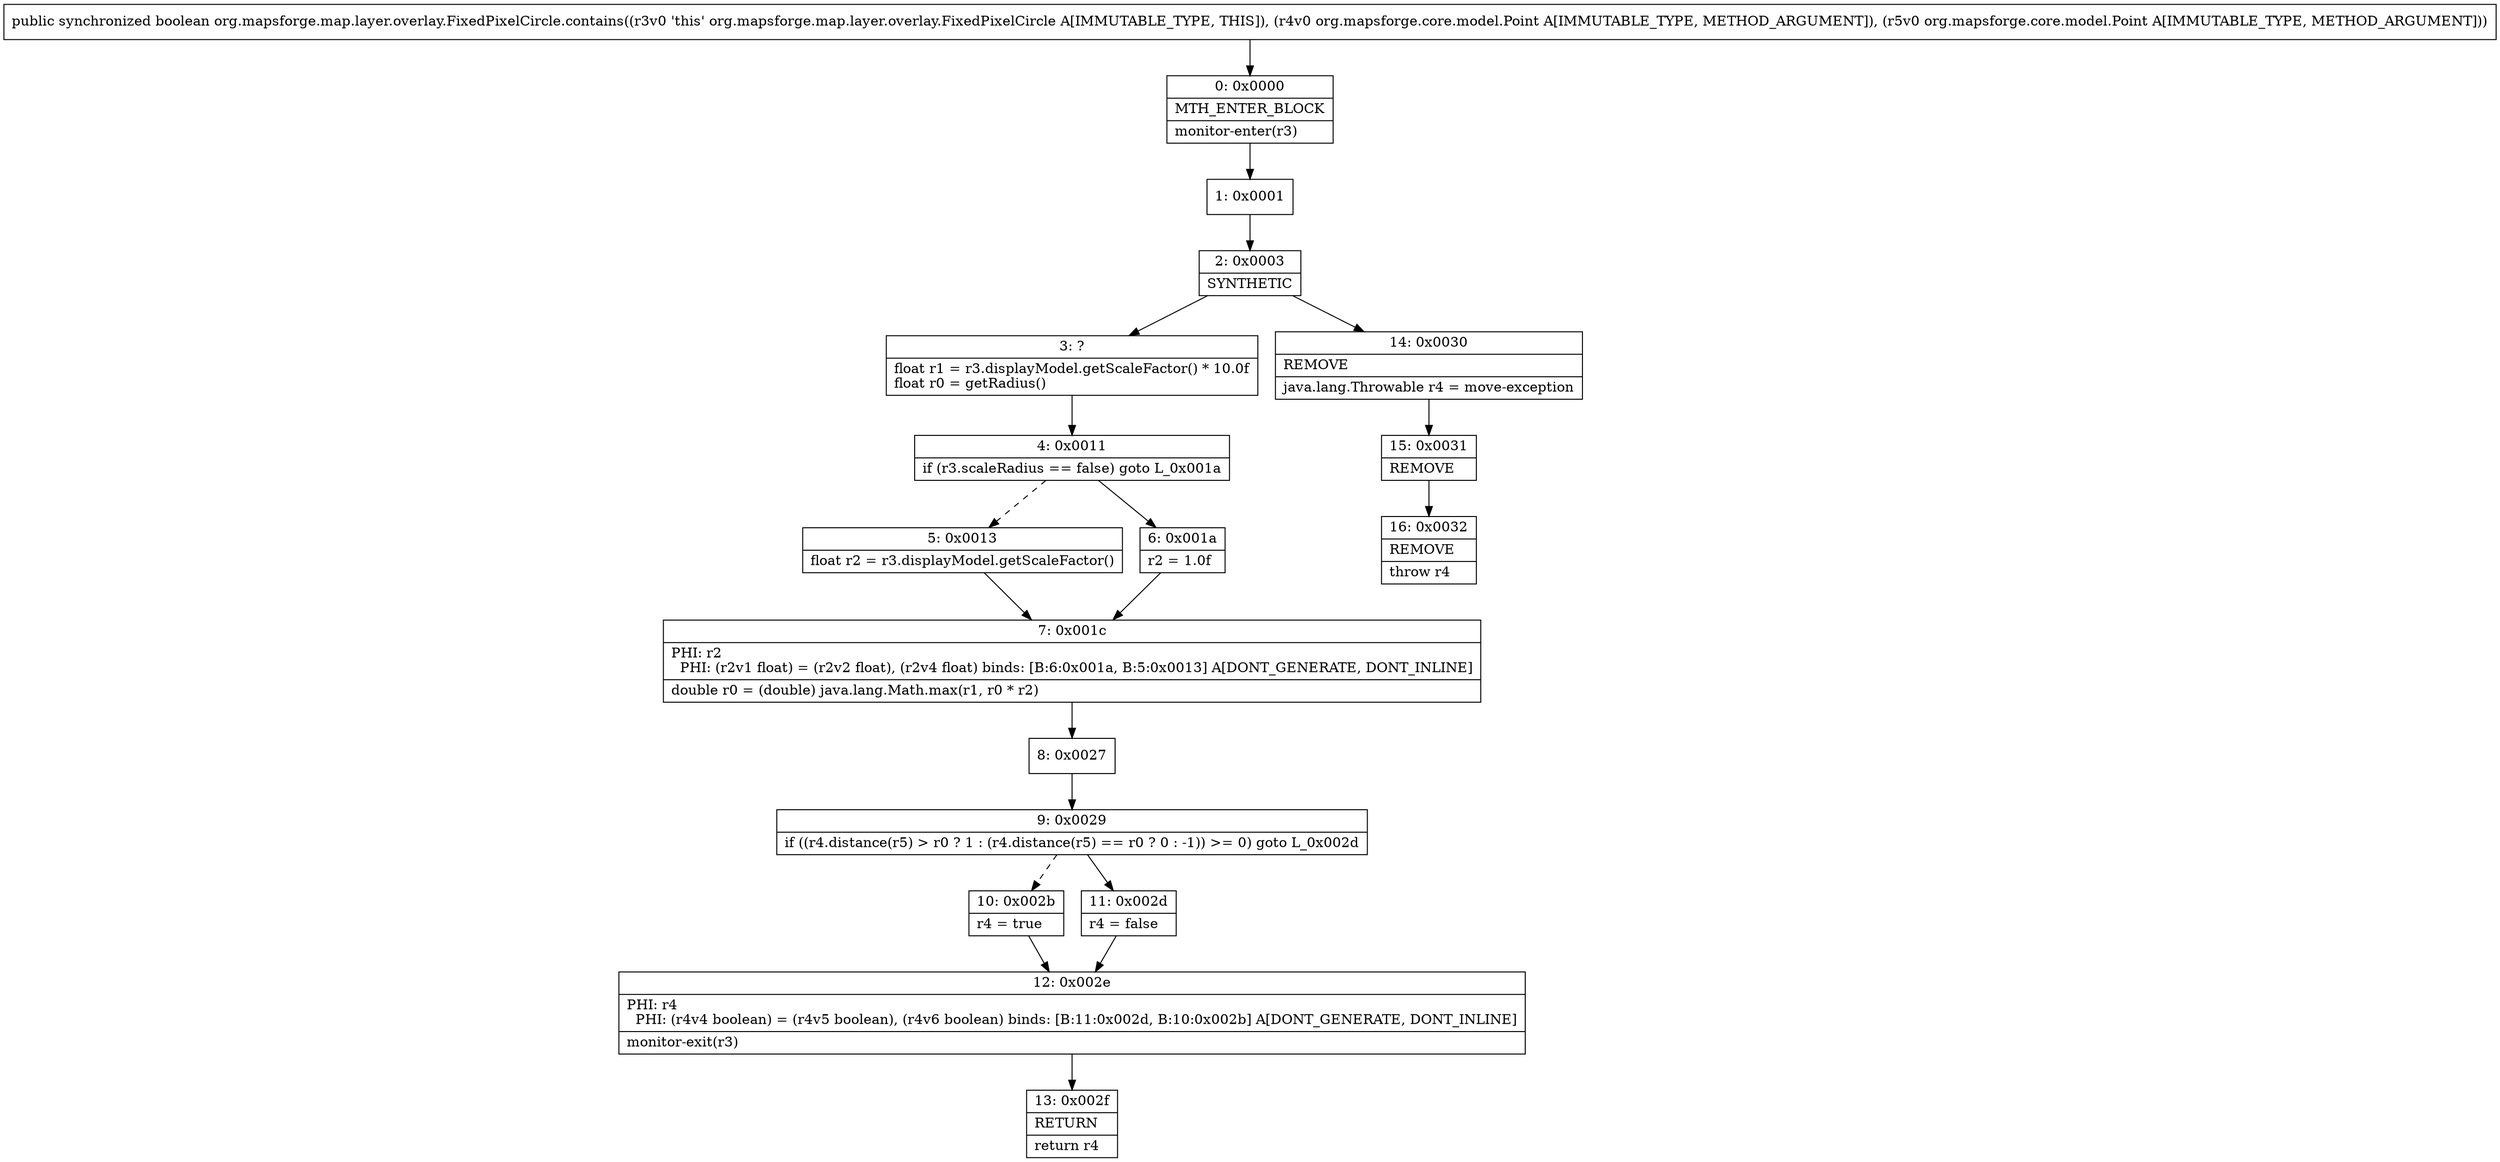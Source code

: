 digraph "CFG fororg.mapsforge.map.layer.overlay.FixedPixelCircle.contains(Lorg\/mapsforge\/core\/model\/Point;Lorg\/mapsforge\/core\/model\/Point;)Z" {
Node_0 [shape=record,label="{0\:\ 0x0000|MTH_ENTER_BLOCK\l|monitor\-enter(r3)\l}"];
Node_1 [shape=record,label="{1\:\ 0x0001}"];
Node_2 [shape=record,label="{2\:\ 0x0003|SYNTHETIC\l}"];
Node_3 [shape=record,label="{3\:\ ?|float r1 = r3.displayModel.getScaleFactor() * 10.0f\lfloat r0 = getRadius()\l}"];
Node_4 [shape=record,label="{4\:\ 0x0011|if (r3.scaleRadius == false) goto L_0x001a\l}"];
Node_5 [shape=record,label="{5\:\ 0x0013|float r2 = r3.displayModel.getScaleFactor()\l}"];
Node_6 [shape=record,label="{6\:\ 0x001a|r2 = 1.0f\l}"];
Node_7 [shape=record,label="{7\:\ 0x001c|PHI: r2 \l  PHI: (r2v1 float) = (r2v2 float), (r2v4 float) binds: [B:6:0x001a, B:5:0x0013] A[DONT_GENERATE, DONT_INLINE]\l|double r0 = (double) java.lang.Math.max(r1, r0 * r2)\l}"];
Node_8 [shape=record,label="{8\:\ 0x0027}"];
Node_9 [shape=record,label="{9\:\ 0x0029|if ((r4.distance(r5) \> r0 ? 1 : (r4.distance(r5) == r0 ? 0 : \-1)) \>= 0) goto L_0x002d\l}"];
Node_10 [shape=record,label="{10\:\ 0x002b|r4 = true\l}"];
Node_11 [shape=record,label="{11\:\ 0x002d|r4 = false\l}"];
Node_12 [shape=record,label="{12\:\ 0x002e|PHI: r4 \l  PHI: (r4v4 boolean) = (r4v5 boolean), (r4v6 boolean) binds: [B:11:0x002d, B:10:0x002b] A[DONT_GENERATE, DONT_INLINE]\l|monitor\-exit(r3)\l}"];
Node_13 [shape=record,label="{13\:\ 0x002f|RETURN\l|return r4\l}"];
Node_14 [shape=record,label="{14\:\ 0x0030|REMOVE\l|java.lang.Throwable r4 = move\-exception\l}"];
Node_15 [shape=record,label="{15\:\ 0x0031|REMOVE\l}"];
Node_16 [shape=record,label="{16\:\ 0x0032|REMOVE\l|throw r4\l}"];
MethodNode[shape=record,label="{public synchronized boolean org.mapsforge.map.layer.overlay.FixedPixelCircle.contains((r3v0 'this' org.mapsforge.map.layer.overlay.FixedPixelCircle A[IMMUTABLE_TYPE, THIS]), (r4v0 org.mapsforge.core.model.Point A[IMMUTABLE_TYPE, METHOD_ARGUMENT]), (r5v0 org.mapsforge.core.model.Point A[IMMUTABLE_TYPE, METHOD_ARGUMENT])) }"];
MethodNode -> Node_0;
Node_0 -> Node_1;
Node_1 -> Node_2;
Node_2 -> Node_3;
Node_2 -> Node_14;
Node_3 -> Node_4;
Node_4 -> Node_5[style=dashed];
Node_4 -> Node_6;
Node_5 -> Node_7;
Node_6 -> Node_7;
Node_7 -> Node_8;
Node_8 -> Node_9;
Node_9 -> Node_10[style=dashed];
Node_9 -> Node_11;
Node_10 -> Node_12;
Node_11 -> Node_12;
Node_12 -> Node_13;
Node_14 -> Node_15;
Node_15 -> Node_16;
}

